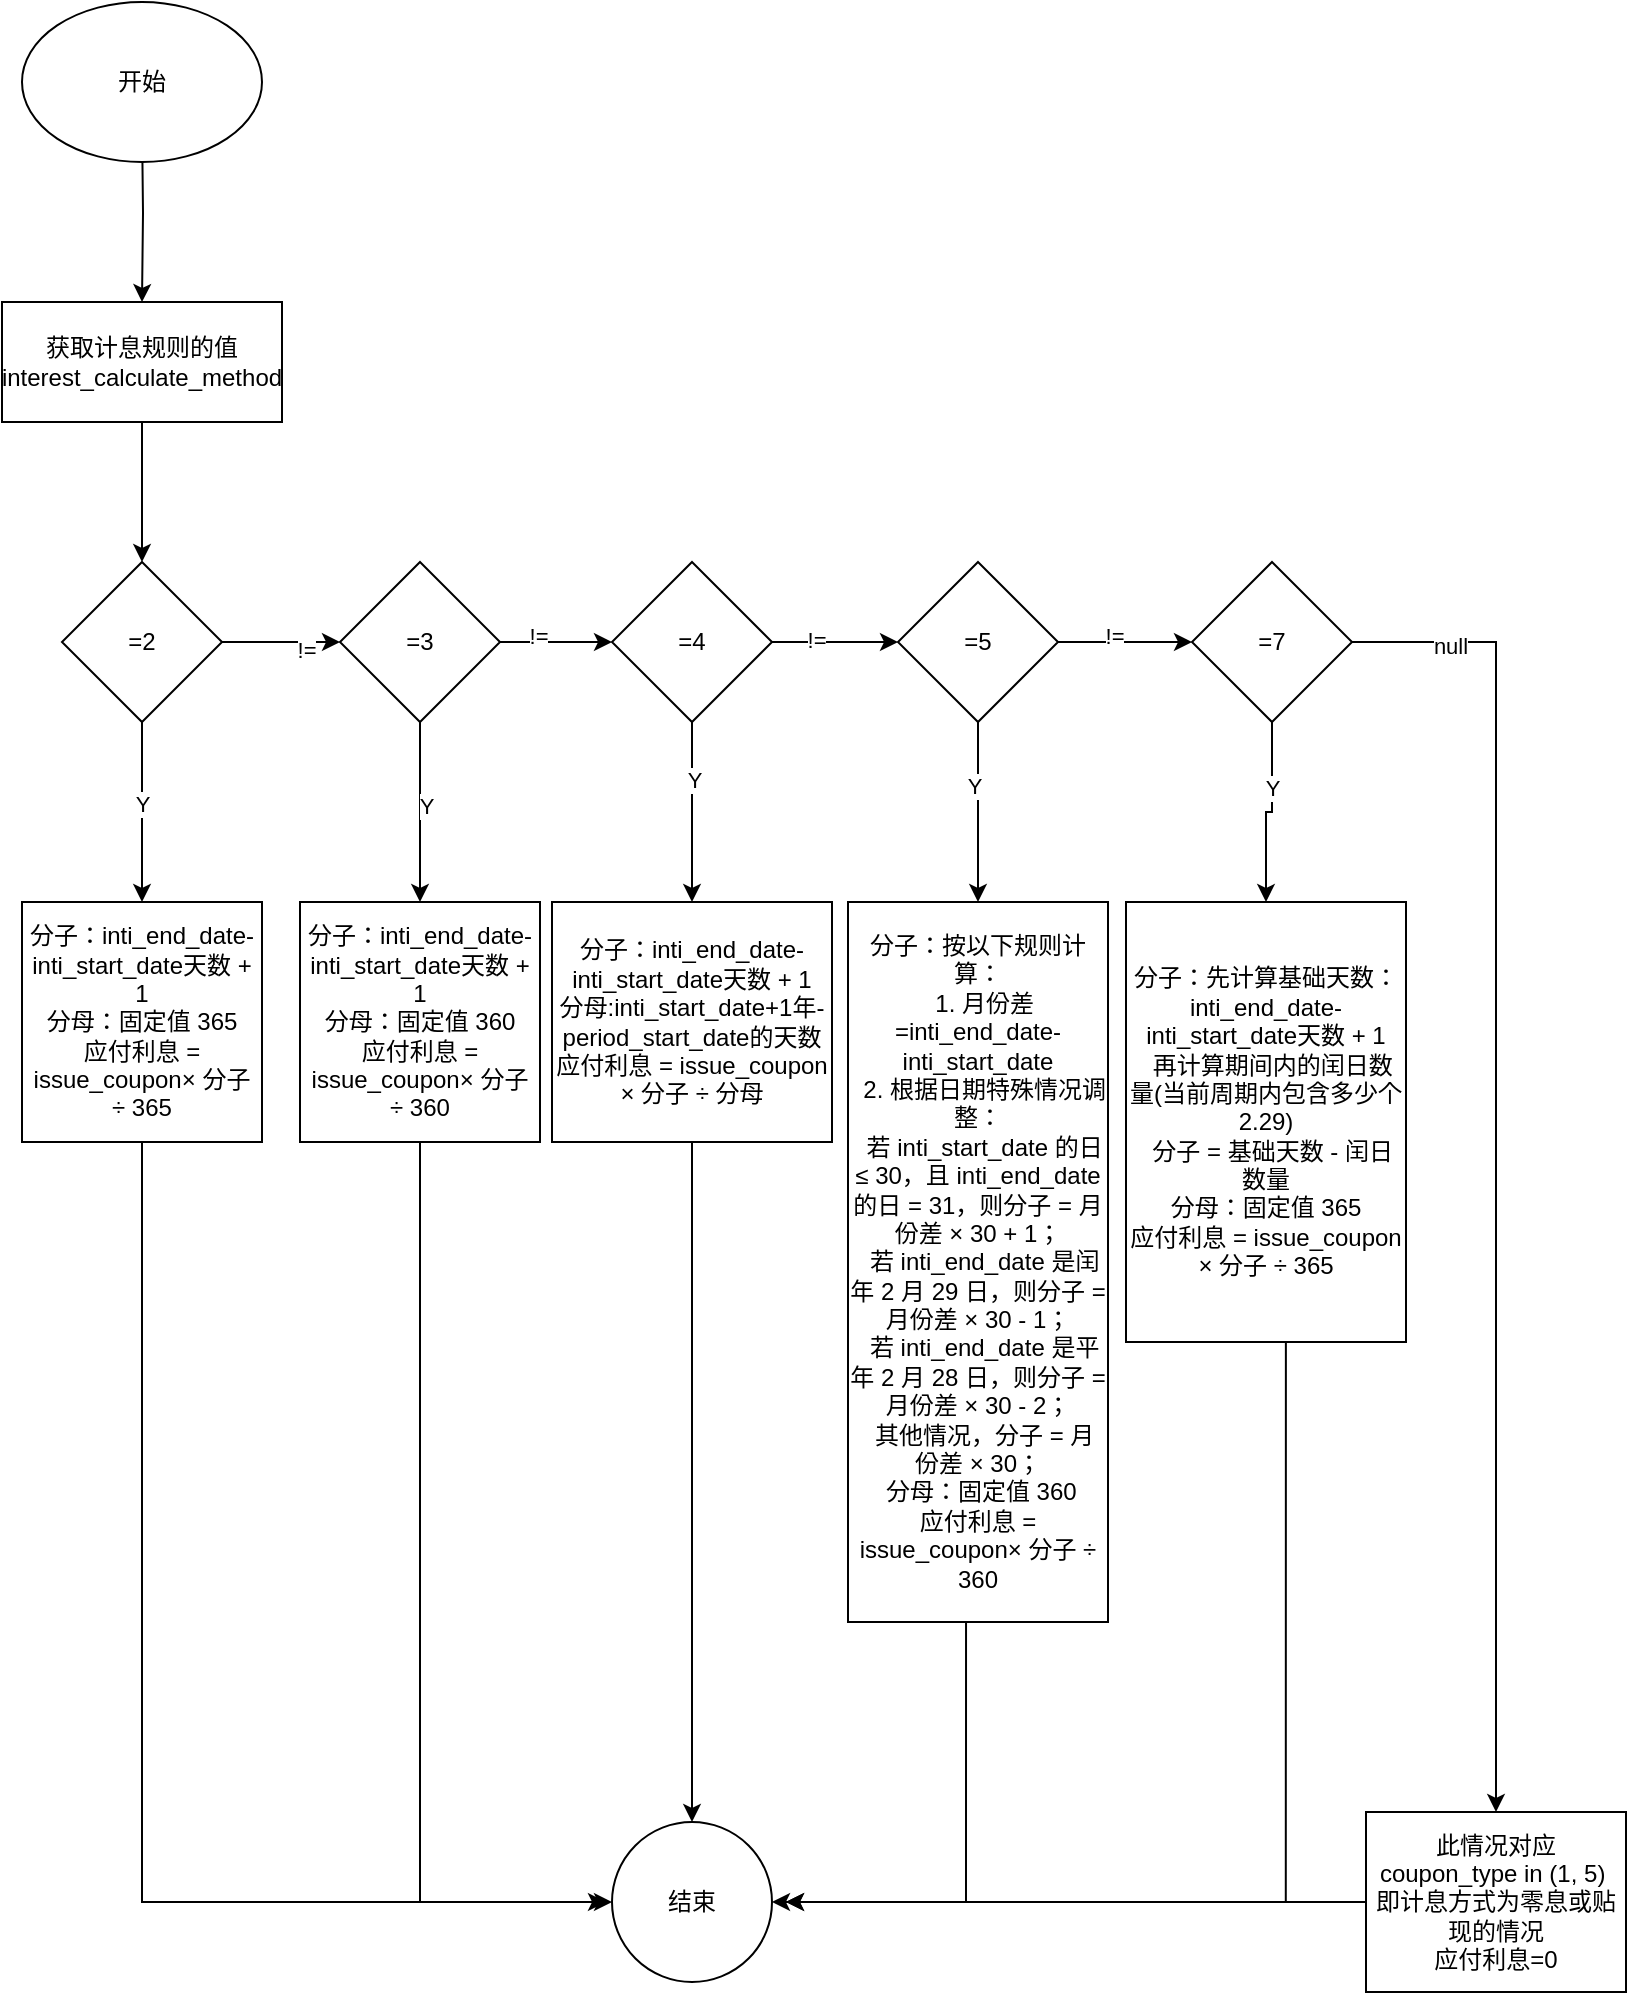 <mxfile version="28.2.1">
  <diagram name="第 1 页" id="2xiKHbp-xaJ31thIgsmb">
    <mxGraphModel dx="1426" dy="777" grid="1" gridSize="10" guides="1" tooltips="1" connect="1" arrows="1" fold="1" page="1" pageScale="1" pageWidth="827" pageHeight="1169" math="0" shadow="0">
      <root>
        <mxCell id="0" />
        <mxCell id="1" parent="0" />
        <mxCell id="Xua5OyNjd9KO3NnlXsPz-8" value="" style="edgeStyle=orthogonalEdgeStyle;rounded=0;orthogonalLoop=1;jettySize=auto;html=1;" edge="1" parent="1" target="Xua5OyNjd9KO3NnlXsPz-7">
          <mxGeometry relative="1" as="geometry">
            <mxPoint x="78" y="100" as="sourcePoint" />
          </mxGeometry>
        </mxCell>
        <mxCell id="Xua5OyNjd9KO3NnlXsPz-1" value="开始" style="ellipse;whiteSpace=wrap;html=1;" vertex="1" parent="1">
          <mxGeometry x="18" y="40" width="120" height="80" as="geometry" />
        </mxCell>
        <mxCell id="Xua5OyNjd9KO3NnlXsPz-10" value="" style="edgeStyle=orthogonalEdgeStyle;rounded=0;orthogonalLoop=1;jettySize=auto;html=1;" edge="1" parent="1" source="Xua5OyNjd9KO3NnlXsPz-7" target="Xua5OyNjd9KO3NnlXsPz-9">
          <mxGeometry relative="1" as="geometry" />
        </mxCell>
        <mxCell id="Xua5OyNjd9KO3NnlXsPz-7" value="获取计息规则的值&lt;span class=&quot;lark-record-clipboard&quot; data-lark-record-format=&quot;docx/text&quot; data-lark-record-data=&quot;{&amp;quot;rootId&amp;quot;:&amp;quot;QUyFdpZaYoUa5oxpzLnckfCSnqh&amp;quot;,&amp;quot;text&amp;quot;:{&amp;quot;initialAttributedTexts&amp;quot;:{&amp;quot;text&amp;quot;:{&amp;quot;0&amp;quot;:&amp;quot;interest_calculate_method&amp;quot;},&amp;quot;attribs&amp;quot;:{&amp;quot;0&amp;quot;:&amp;quot;*0+p&amp;quot;}},&amp;quot;apool&amp;quot;:{&amp;quot;numToAttrib&amp;quot;:{&amp;quot;0&amp;quot;:[&amp;quot;author&amp;quot;,&amp;quot;7403194829083705347&amp;quot;]},&amp;quot;nextNum&amp;quot;:1}},&amp;quot;type&amp;quot;:&amp;quot;text&amp;quot;,&amp;quot;referenceRecordMap&amp;quot;:{},&amp;quot;extra&amp;quot;:{&amp;quot;channel&amp;quot;:&amp;quot;saas&amp;quot;,&amp;quot;isEqualBlockSelection&amp;quot;:false,&amp;quot;pasteRandomId&amp;quot;:&amp;quot;288711ea-55db-4596-aad0-a6f6a18d320c&amp;quot;,&amp;quot;mention_page_title&amp;quot;:{},&amp;quot;external_mention_url&amp;quot;:{}},&amp;quot;isKeepQuoteContainer&amp;quot;:false,&amp;quot;isFromCode&amp;quot;:false,&amp;quot;selection&amp;quot;:[{&amp;quot;id&amp;quot;:101,&amp;quot;type&amp;quot;:&amp;quot;text&amp;quot;,&amp;quot;selection&amp;quot;:{&amp;quot;start&amp;quot;:11,&amp;quot;end&amp;quot;:36},&amp;quot;recordId&amp;quot;:&amp;quot;R6VGdoI5ioZPNtxRUCXc80DUnUh&amp;quot;}],&amp;quot;payloadMap&amp;quot;:{},&amp;quot;isCut&amp;quot;:false}&quot;&gt;&lt;/span&gt;&lt;span style=&quot;background-color: transparent; color: light-dark(rgb(0, 0, 0), rgb(255, 255, 255));&quot;&gt;interest_calculate_method&lt;/span&gt;" style="whiteSpace=wrap;html=1;" vertex="1" parent="1">
          <mxGeometry x="8" y="190" width="140" height="60" as="geometry" />
        </mxCell>
        <mxCell id="Xua5OyNjd9KO3NnlXsPz-12" value="" style="edgeStyle=orthogonalEdgeStyle;rounded=0;orthogonalLoop=1;jettySize=auto;html=1;" edge="1" parent="1" source="Xua5OyNjd9KO3NnlXsPz-9" target="Xua5OyNjd9KO3NnlXsPz-11">
          <mxGeometry relative="1" as="geometry" />
        </mxCell>
        <mxCell id="Xua5OyNjd9KO3NnlXsPz-16" value="!=" style="edgeLabel;html=1;align=center;verticalAlign=middle;resizable=0;points=[];" vertex="1" connectable="0" parent="Xua5OyNjd9KO3NnlXsPz-12">
          <mxGeometry x="0.4" y="-4" relative="1" as="geometry">
            <mxPoint as="offset" />
          </mxGeometry>
        </mxCell>
        <mxCell id="Xua5OyNjd9KO3NnlXsPz-14" value="" style="edgeStyle=orthogonalEdgeStyle;rounded=0;orthogonalLoop=1;jettySize=auto;html=1;" edge="1" parent="1" source="Xua5OyNjd9KO3NnlXsPz-9" target="Xua5OyNjd9KO3NnlXsPz-13">
          <mxGeometry relative="1" as="geometry" />
        </mxCell>
        <mxCell id="Xua5OyNjd9KO3NnlXsPz-15" value="Y" style="edgeLabel;html=1;align=center;verticalAlign=middle;resizable=0;points=[];" vertex="1" connectable="0" parent="Xua5OyNjd9KO3NnlXsPz-14">
          <mxGeometry x="-0.089" relative="1" as="geometry">
            <mxPoint as="offset" />
          </mxGeometry>
        </mxCell>
        <mxCell id="Xua5OyNjd9KO3NnlXsPz-9" value="=2" style="rhombus;whiteSpace=wrap;html=1;" vertex="1" parent="1">
          <mxGeometry x="38" y="320" width="80" height="80" as="geometry" />
        </mxCell>
        <mxCell id="Xua5OyNjd9KO3NnlXsPz-18" value="" style="edgeStyle=orthogonalEdgeStyle;rounded=0;orthogonalLoop=1;jettySize=auto;html=1;" edge="1" parent="1" source="Xua5OyNjd9KO3NnlXsPz-11" target="Xua5OyNjd9KO3NnlXsPz-17">
          <mxGeometry relative="1" as="geometry" />
        </mxCell>
        <mxCell id="Xua5OyNjd9KO3NnlXsPz-21" value="Y" style="edgeLabel;html=1;align=center;verticalAlign=middle;resizable=0;points=[];" vertex="1" connectable="0" parent="Xua5OyNjd9KO3NnlXsPz-18">
          <mxGeometry x="-0.067" y="3" relative="1" as="geometry">
            <mxPoint as="offset" />
          </mxGeometry>
        </mxCell>
        <mxCell id="Xua5OyNjd9KO3NnlXsPz-20" value="" style="edgeStyle=orthogonalEdgeStyle;rounded=0;orthogonalLoop=1;jettySize=auto;html=1;" edge="1" parent="1" source="Xua5OyNjd9KO3NnlXsPz-11" target="Xua5OyNjd9KO3NnlXsPz-19">
          <mxGeometry relative="1" as="geometry" />
        </mxCell>
        <mxCell id="Xua5OyNjd9KO3NnlXsPz-22" value="!=" style="edgeLabel;html=1;align=center;verticalAlign=middle;resizable=0;points=[];" vertex="1" connectable="0" parent="Xua5OyNjd9KO3NnlXsPz-20">
          <mxGeometry x="-0.325" y="3" relative="1" as="geometry">
            <mxPoint as="offset" />
          </mxGeometry>
        </mxCell>
        <mxCell id="Xua5OyNjd9KO3NnlXsPz-11" value="=3" style="rhombus;whiteSpace=wrap;html=1;" vertex="1" parent="1">
          <mxGeometry x="177" y="320" width="80" height="80" as="geometry" />
        </mxCell>
        <mxCell id="Xua5OyNjd9KO3NnlXsPz-44" value="" style="edgeStyle=orthogonalEdgeStyle;rounded=0;orthogonalLoop=1;jettySize=auto;html=1;entryX=0;entryY=0.5;entryDx=0;entryDy=0;exitX=0.5;exitY=1;exitDx=0;exitDy=0;" edge="1" parent="1" source="Xua5OyNjd9KO3NnlXsPz-13" target="Xua5OyNjd9KO3NnlXsPz-41">
          <mxGeometry relative="1" as="geometry">
            <mxPoint x="78" y="710" as="targetPoint" />
          </mxGeometry>
        </mxCell>
        <mxCell id="Xua5OyNjd9KO3NnlXsPz-13" value="&lt;div&gt;分子：inti_end_date-inti_start_date天数 + 1&lt;/div&gt;&lt;div&gt;分母：固定值 365&lt;/div&gt;&lt;div&gt;应付利息 = issue_coupon× 分子 ÷ 365&lt;/div&gt;" style="whiteSpace=wrap;html=1;" vertex="1" parent="1">
          <mxGeometry x="18" y="490" width="120" height="120" as="geometry" />
        </mxCell>
        <mxCell id="Xua5OyNjd9KO3NnlXsPz-46" value="" style="edgeStyle=orthogonalEdgeStyle;rounded=0;orthogonalLoop=1;jettySize=auto;html=1;exitX=0.5;exitY=1;exitDx=0;exitDy=0;" edge="1" parent="1" source="Xua5OyNjd9KO3NnlXsPz-17">
          <mxGeometry relative="1" as="geometry">
            <mxPoint x="310" y="990" as="targetPoint" />
            <Array as="points">
              <mxPoint x="217" y="990" />
            </Array>
          </mxGeometry>
        </mxCell>
        <mxCell id="Xua5OyNjd9KO3NnlXsPz-17" value="&lt;div&gt;分子：inti_end_date-inti_start_date天数 + 1&lt;/div&gt;&lt;div&gt;分母：固定值 360&lt;/div&gt;&lt;div&gt;应付利息 = issue_coupon× 分子 ÷ 360&lt;/div&gt;" style="whiteSpace=wrap;html=1;" vertex="1" parent="1">
          <mxGeometry x="157" y="490" width="120" height="120" as="geometry" />
        </mxCell>
        <mxCell id="Xua5OyNjd9KO3NnlXsPz-24" value="" style="edgeStyle=orthogonalEdgeStyle;rounded=0;orthogonalLoop=1;jettySize=auto;html=1;" edge="1" parent="1" source="Xua5OyNjd9KO3NnlXsPz-19" target="Xua5OyNjd9KO3NnlXsPz-23">
          <mxGeometry relative="1" as="geometry" />
        </mxCell>
        <mxCell id="Xua5OyNjd9KO3NnlXsPz-25" value="Y" style="edgeLabel;html=1;align=center;verticalAlign=middle;resizable=0;points=[];" vertex="1" connectable="0" parent="Xua5OyNjd9KO3NnlXsPz-24">
          <mxGeometry x="-0.356" y="1" relative="1" as="geometry">
            <mxPoint as="offset" />
          </mxGeometry>
        </mxCell>
        <mxCell id="Xua5OyNjd9KO3NnlXsPz-27" value="" style="edgeStyle=orthogonalEdgeStyle;rounded=0;orthogonalLoop=1;jettySize=auto;html=1;" edge="1" parent="1" source="Xua5OyNjd9KO3NnlXsPz-19" target="Xua5OyNjd9KO3NnlXsPz-26">
          <mxGeometry relative="1" as="geometry" />
        </mxCell>
        <mxCell id="Xua5OyNjd9KO3NnlXsPz-28" value="!=" style="edgeLabel;html=1;align=center;verticalAlign=middle;resizable=0;points=[];" vertex="1" connectable="0" parent="Xua5OyNjd9KO3NnlXsPz-27">
          <mxGeometry x="-0.3" y="1" relative="1" as="geometry">
            <mxPoint as="offset" />
          </mxGeometry>
        </mxCell>
        <mxCell id="Xua5OyNjd9KO3NnlXsPz-19" value="=4" style="rhombus;whiteSpace=wrap;html=1;" vertex="1" parent="1">
          <mxGeometry x="313" y="320" width="80" height="80" as="geometry" />
        </mxCell>
        <mxCell id="Xua5OyNjd9KO3NnlXsPz-42" value="" style="edgeStyle=orthogonalEdgeStyle;rounded=0;orthogonalLoop=1;jettySize=auto;html=1;" edge="1" parent="1" source="Xua5OyNjd9KO3NnlXsPz-23" target="Xua5OyNjd9KO3NnlXsPz-41">
          <mxGeometry relative="1" as="geometry" />
        </mxCell>
        <mxCell id="Xua5OyNjd9KO3NnlXsPz-23" value="&lt;div&gt;分子：inti_end_date-inti_start_date天数 + 1&lt;/div&gt;&lt;div&gt;分母:inti_start_date+1年-period_start_date的天数&lt;/div&gt;&lt;div&gt;应付利息 = issue_coupon × 分子 ÷ 分母&lt;/div&gt;" style="whiteSpace=wrap;html=1;" vertex="1" parent="1">
          <mxGeometry x="283" y="490" width="140" height="120" as="geometry" />
        </mxCell>
        <mxCell id="Xua5OyNjd9KO3NnlXsPz-30" value="" style="edgeStyle=orthogonalEdgeStyle;rounded=0;orthogonalLoop=1;jettySize=auto;html=1;" edge="1" parent="1" source="Xua5OyNjd9KO3NnlXsPz-26" target="Xua5OyNjd9KO3NnlXsPz-29">
          <mxGeometry relative="1" as="geometry" />
        </mxCell>
        <mxCell id="Xua5OyNjd9KO3NnlXsPz-40" value="!=" style="edgeLabel;html=1;align=center;verticalAlign=middle;resizable=0;points=[];" vertex="1" connectable="0" parent="Xua5OyNjd9KO3NnlXsPz-30">
          <mxGeometry x="-0.164" y="3" relative="1" as="geometry">
            <mxPoint as="offset" />
          </mxGeometry>
        </mxCell>
        <mxCell id="Xua5OyNjd9KO3NnlXsPz-32" value="" style="edgeStyle=orthogonalEdgeStyle;rounded=0;orthogonalLoop=1;jettySize=auto;html=1;" edge="1" parent="1" source="Xua5OyNjd9KO3NnlXsPz-26" target="Xua5OyNjd9KO3NnlXsPz-31">
          <mxGeometry relative="1" as="geometry" />
        </mxCell>
        <mxCell id="Xua5OyNjd9KO3NnlXsPz-35" value="Y" style="edgeLabel;html=1;align=center;verticalAlign=middle;resizable=0;points=[];" vertex="1" connectable="0" parent="Xua5OyNjd9KO3NnlXsPz-32">
          <mxGeometry x="-0.289" y="-2" relative="1" as="geometry">
            <mxPoint as="offset" />
          </mxGeometry>
        </mxCell>
        <mxCell id="Xua5OyNjd9KO3NnlXsPz-26" value="=5" style="rhombus;whiteSpace=wrap;html=1;" vertex="1" parent="1">
          <mxGeometry x="456" y="320" width="80" height="80" as="geometry" />
        </mxCell>
        <mxCell id="Xua5OyNjd9KO3NnlXsPz-34" value="" style="edgeStyle=orthogonalEdgeStyle;rounded=0;orthogonalLoop=1;jettySize=auto;html=1;" edge="1" parent="1" source="Xua5OyNjd9KO3NnlXsPz-29" target="Xua5OyNjd9KO3NnlXsPz-33">
          <mxGeometry relative="1" as="geometry" />
        </mxCell>
        <mxCell id="Xua5OyNjd9KO3NnlXsPz-36" value="Y" style="edgeLabel;html=1;align=center;verticalAlign=middle;resizable=0;points=[];" vertex="1" connectable="0" parent="Xua5OyNjd9KO3NnlXsPz-34">
          <mxGeometry x="-0.289" relative="1" as="geometry">
            <mxPoint as="offset" />
          </mxGeometry>
        </mxCell>
        <mxCell id="Xua5OyNjd9KO3NnlXsPz-38" value="" style="edgeStyle=orthogonalEdgeStyle;rounded=0;orthogonalLoop=1;jettySize=auto;html=1;" edge="1" parent="1" source="Xua5OyNjd9KO3NnlXsPz-29" target="Xua5OyNjd9KO3NnlXsPz-37">
          <mxGeometry relative="1" as="geometry" />
        </mxCell>
        <mxCell id="Xua5OyNjd9KO3NnlXsPz-39" value="null" style="edgeLabel;html=1;align=center;verticalAlign=middle;resizable=0;points=[];" vertex="1" connectable="0" parent="Xua5OyNjd9KO3NnlXsPz-38">
          <mxGeometry x="-0.852" y="-2" relative="1" as="geometry">
            <mxPoint as="offset" />
          </mxGeometry>
        </mxCell>
        <mxCell id="Xua5OyNjd9KO3NnlXsPz-29" value="=7" style="rhombus;whiteSpace=wrap;html=1;" vertex="1" parent="1">
          <mxGeometry x="603" y="320" width="80" height="80" as="geometry" />
        </mxCell>
        <mxCell id="Xua5OyNjd9KO3NnlXsPz-48" value="" style="edgeStyle=orthogonalEdgeStyle;rounded=0;orthogonalLoop=1;jettySize=auto;html=1;entryX=1;entryY=0.5;entryDx=0;entryDy=0;exitX=0.454;exitY=1;exitDx=0;exitDy=0;exitPerimeter=0;" edge="1" parent="1" source="Xua5OyNjd9KO3NnlXsPz-31" target="Xua5OyNjd9KO3NnlXsPz-41">
          <mxGeometry relative="1" as="geometry">
            <mxPoint x="496" y="1080" as="targetPoint" />
          </mxGeometry>
        </mxCell>
        <mxCell id="Xua5OyNjd9KO3NnlXsPz-31" value="&lt;div&gt;分子：按以下规则计算：&lt;/div&gt;&lt;div&gt;&amp;nbsp; 1. 月份差=inti_end_date-inti_start_date&lt;/div&gt;&lt;div&gt;&amp;nbsp; 2. 根据日期特殊情况调整：&lt;/div&gt;&lt;div&gt;&amp;nbsp; 若 inti_start_date 的日 ≤ 30，且 inti_end_date 的日 = 31，则分子 = 月份差 × 30 + 1；&lt;/div&gt;&lt;div&gt;&amp;nbsp; 若 inti_end_date 是闰年 2 月 29 日，则分子 = 月份差 × 30 - 1；&lt;/div&gt;&lt;div&gt;&amp;nbsp; 若 inti_end_date 是平年 2 月 28 日，则分子 = 月份差 × 30 - 2；&lt;/div&gt;&lt;div&gt;&amp;nbsp; 其他情况，分子 = 月份差 × 30；&lt;/div&gt;&lt;div&gt;&amp;nbsp;分母：固定值 360&lt;/div&gt;&lt;div&gt;应付利息 = issue_coupon× 分子 ÷ 360&lt;/div&gt;" style="whiteSpace=wrap;html=1;" vertex="1" parent="1">
          <mxGeometry x="431" y="490" width="130" height="360" as="geometry" />
        </mxCell>
        <mxCell id="Xua5OyNjd9KO3NnlXsPz-50" value="" style="edgeStyle=orthogonalEdgeStyle;rounded=0;orthogonalLoop=1;jettySize=auto;html=1;exitX=0.571;exitY=1;exitDx=0;exitDy=0;exitPerimeter=0;" edge="1" parent="1" source="Xua5OyNjd9KO3NnlXsPz-33">
          <mxGeometry relative="1" as="geometry">
            <mxPoint x="400" y="990" as="targetPoint" />
            <Array as="points">
              <mxPoint x="650" y="990" />
            </Array>
          </mxGeometry>
        </mxCell>
        <mxCell id="Xua5OyNjd9KO3NnlXsPz-33" value="&lt;div&gt;分子：先计算基础天数：inti_end_date-inti_start_date天数 + 1&lt;/div&gt;&lt;div&gt;&amp;nbsp; 再计算期间内的闰日数量(当前周期内包含多少个2.29)&lt;/div&gt;&lt;div&gt;&amp;nbsp; 分子 = 基础天数 - 闰日数量&lt;/div&gt;&lt;div&gt;分母：固定值 365&lt;/div&gt;&lt;div&gt;应付利息 = issue_coupon × 分子 ÷ 365&lt;/div&gt;" style="whiteSpace=wrap;html=1;" vertex="1" parent="1">
          <mxGeometry x="570" y="490" width="140" height="220" as="geometry" />
        </mxCell>
        <mxCell id="Xua5OyNjd9KO3NnlXsPz-52" value="" style="edgeStyle=orthogonalEdgeStyle;rounded=0;orthogonalLoop=1;jettySize=auto;html=1;" edge="1" parent="1" source="Xua5OyNjd9KO3NnlXsPz-37">
          <mxGeometry relative="1" as="geometry">
            <mxPoint x="400" y="990" as="targetPoint" />
          </mxGeometry>
        </mxCell>
        <mxCell id="Xua5OyNjd9KO3NnlXsPz-37" value="&lt;div&gt;此情况对应coupon_type in (1, 5)&amp;nbsp;&lt;/div&gt;&lt;div&gt;即计息方式为零息或贴现的情况&lt;/div&gt;&lt;div&gt;应付利息=0&lt;/div&gt;" style="whiteSpace=wrap;html=1;" vertex="1" parent="1">
          <mxGeometry x="690" y="945" width="130" height="90" as="geometry" />
        </mxCell>
        <mxCell id="Xua5OyNjd9KO3NnlXsPz-41" value="结束" style="ellipse;whiteSpace=wrap;html=1;" vertex="1" parent="1">
          <mxGeometry x="313" y="950" width="80" height="80" as="geometry" />
        </mxCell>
      </root>
    </mxGraphModel>
  </diagram>
</mxfile>
